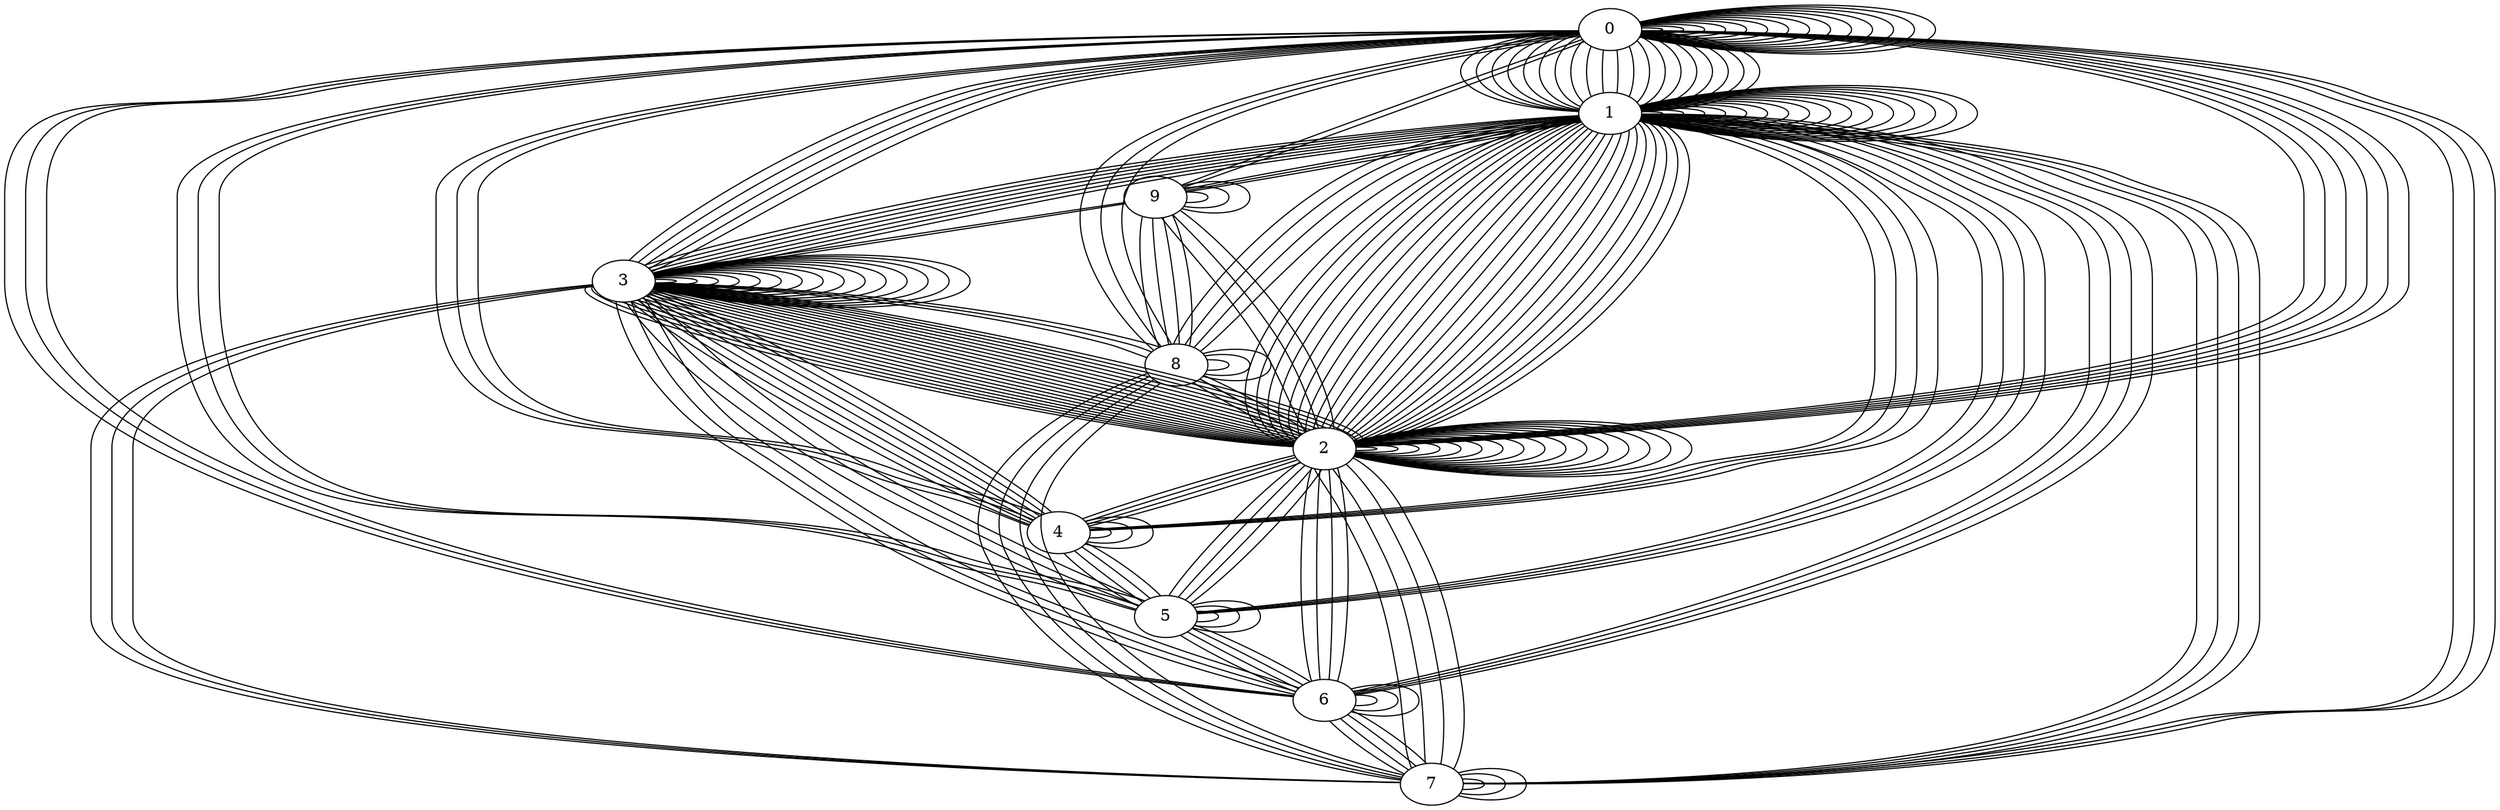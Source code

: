 graph G {
  0,0 -- 0,1;
  0,0 -- 1,0;
  0,1 -- 0,2;
  0,1 -- 1,1;
  0,2 -- 0,3;
  0,2 -- 1,2;
  0,3 -- 1,3;
  1,0 -- 1,1;
  1,0 -- 2,0;
  1,1 -- 1,2;
  1,1 -- 2,1;
  1,2 -- 1,3;
  1,2 -- 2,2;
  1,3 -- 2,3;
  2,0 -- 2,1;
  2,0 -- 3,0;
  2,1 -- 2,2;
  2,1 -- 3,1;
  2,2 -- 2,3;
  2,2 -- 3,2;
  2,3 -- 3,3;
  3,0 -- 3,1;
  3,0 -- 4,0;
  3,1 -- 3,2;
  3,1 -- 4,1;
  3,2 -- 3,3;
  3,2 -- 4,2;
  3,3 -- 4,3;
  4,0 -- 4,1;
  4,0 -- 5,0;
  4,1 -- 4,2;
  4,1 -- 5,1;
  4,2 -- 4,3;
  4,2 -- 5,2;
  4,3 -- 5,3;
  5,0 -- 5,1;
  5,0 -- 6,0;
  5,1 -- 5,2;
  5,1 -- 6,1;
  5,2 -- 5,3;
  5,2 -- 6,2;
  5,3 -- 6,3;
  6,0 -- 6,1;
  6,0 -- 7,0;
  6,1 -- 6,2;
  6,1 -- 7,1;
  6,2 -- 6,3;
  6,2 -- 7,2;
  6,3 -- 7,3;
  7,0 -- 7,1;
  7,0 -- 8,0;
  7,1 -- 7,2;
  7,1 -- 8,1;
  7,2 -- 7,3;
  7,2 -- 8,2;
  7,3 -- 8,3;
  8,0 -- 8,1;
  8,0 -- 9,0;
  8,1 -- 8,2;
  8,1 -- 9,1;
  8,2 -- 8,3;
  8,2 -- 9,2;
  8,3 -- 9,3;
  9,0 -- 9,1;
  9,1 -- 9,2;
  9,2 -- 9,3;
}